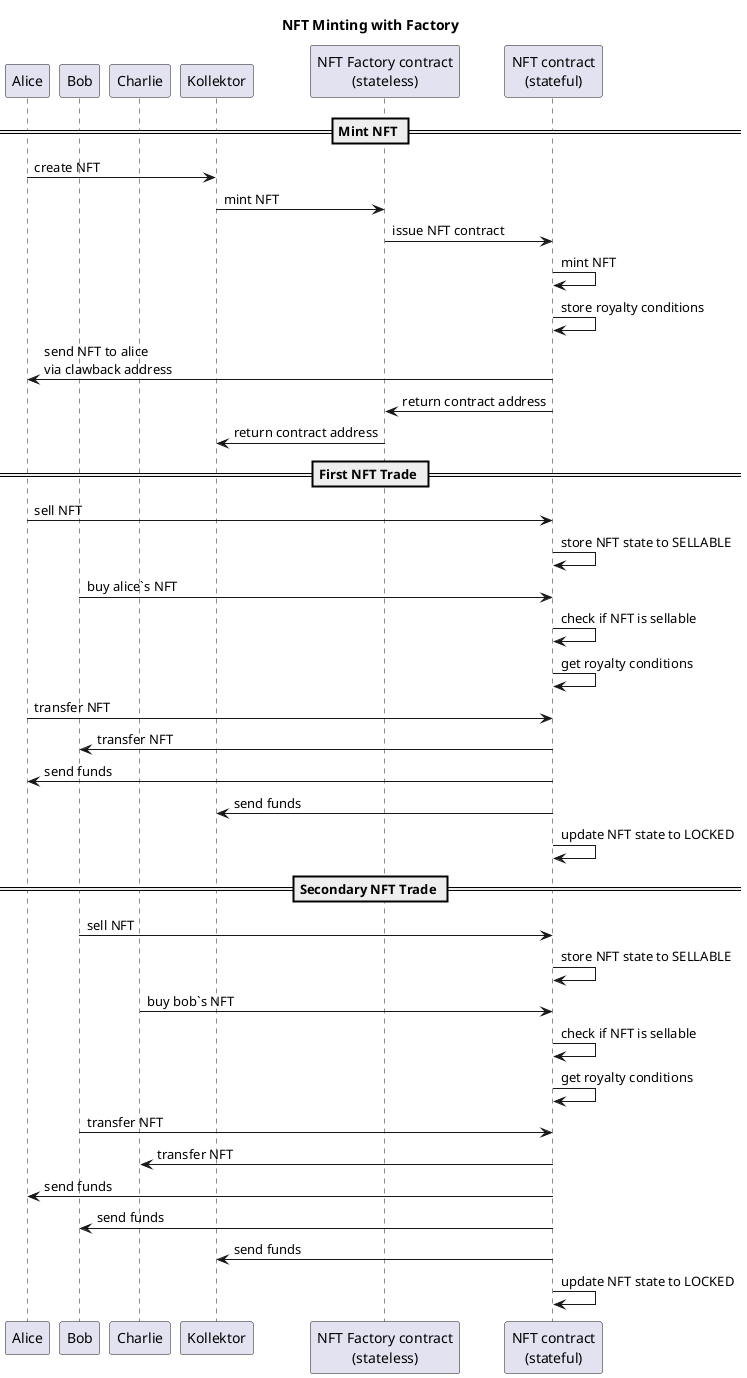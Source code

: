@startuml

title "NFT Minting with Factory"

participant "Alice" as ali
participant "Bob" as bob
participant "Charlie" as cha
participant "Kollektor" as kol
participant "NFT Factory contract\n(stateless)" as fac
participant "NFT contract\n(stateful)" as nfc


== Mint NFT ==

ali -> kol: create NFT
kol -> fac: mint NFT
fac -> nfc: issue NFT contract
nfc -> nfc: mint NFT
nfc -> nfc: store royalty conditions
nfc -> ali: send NFT to alice\nvia clawback address
nfc -> fac: return contract address
fac -> kol: return contract address


== First NFT Trade ==

ali -> nfc: sell NFT
nfc -> nfc: store NFT state to SELLABLE
bob -> nfc: buy alice`s NFT
nfc -> nfc: check if NFT is sellable
nfc -> nfc: get royalty conditions
ali -> nfc: transfer NFT
nfc -> bob: transfer NFT
nfc -> ali: send funds
nfc -> kol: send funds
nfc -> nfc: update NFT state to LOCKED


== Secondary NFT Trade ==

bob -> nfc: sell NFT
nfc -> nfc: store NFT state to SELLABLE
cha -> nfc: buy bob`s NFT
nfc -> nfc: check if NFT is sellable
nfc -> nfc: get royalty conditions
bob -> nfc: transfer NFT
nfc -> cha: transfer NFT
nfc -> ali: send funds
nfc -> bob: send funds
nfc -> kol: send funds
nfc -> nfc: update NFT state to LOCKED


@enduml